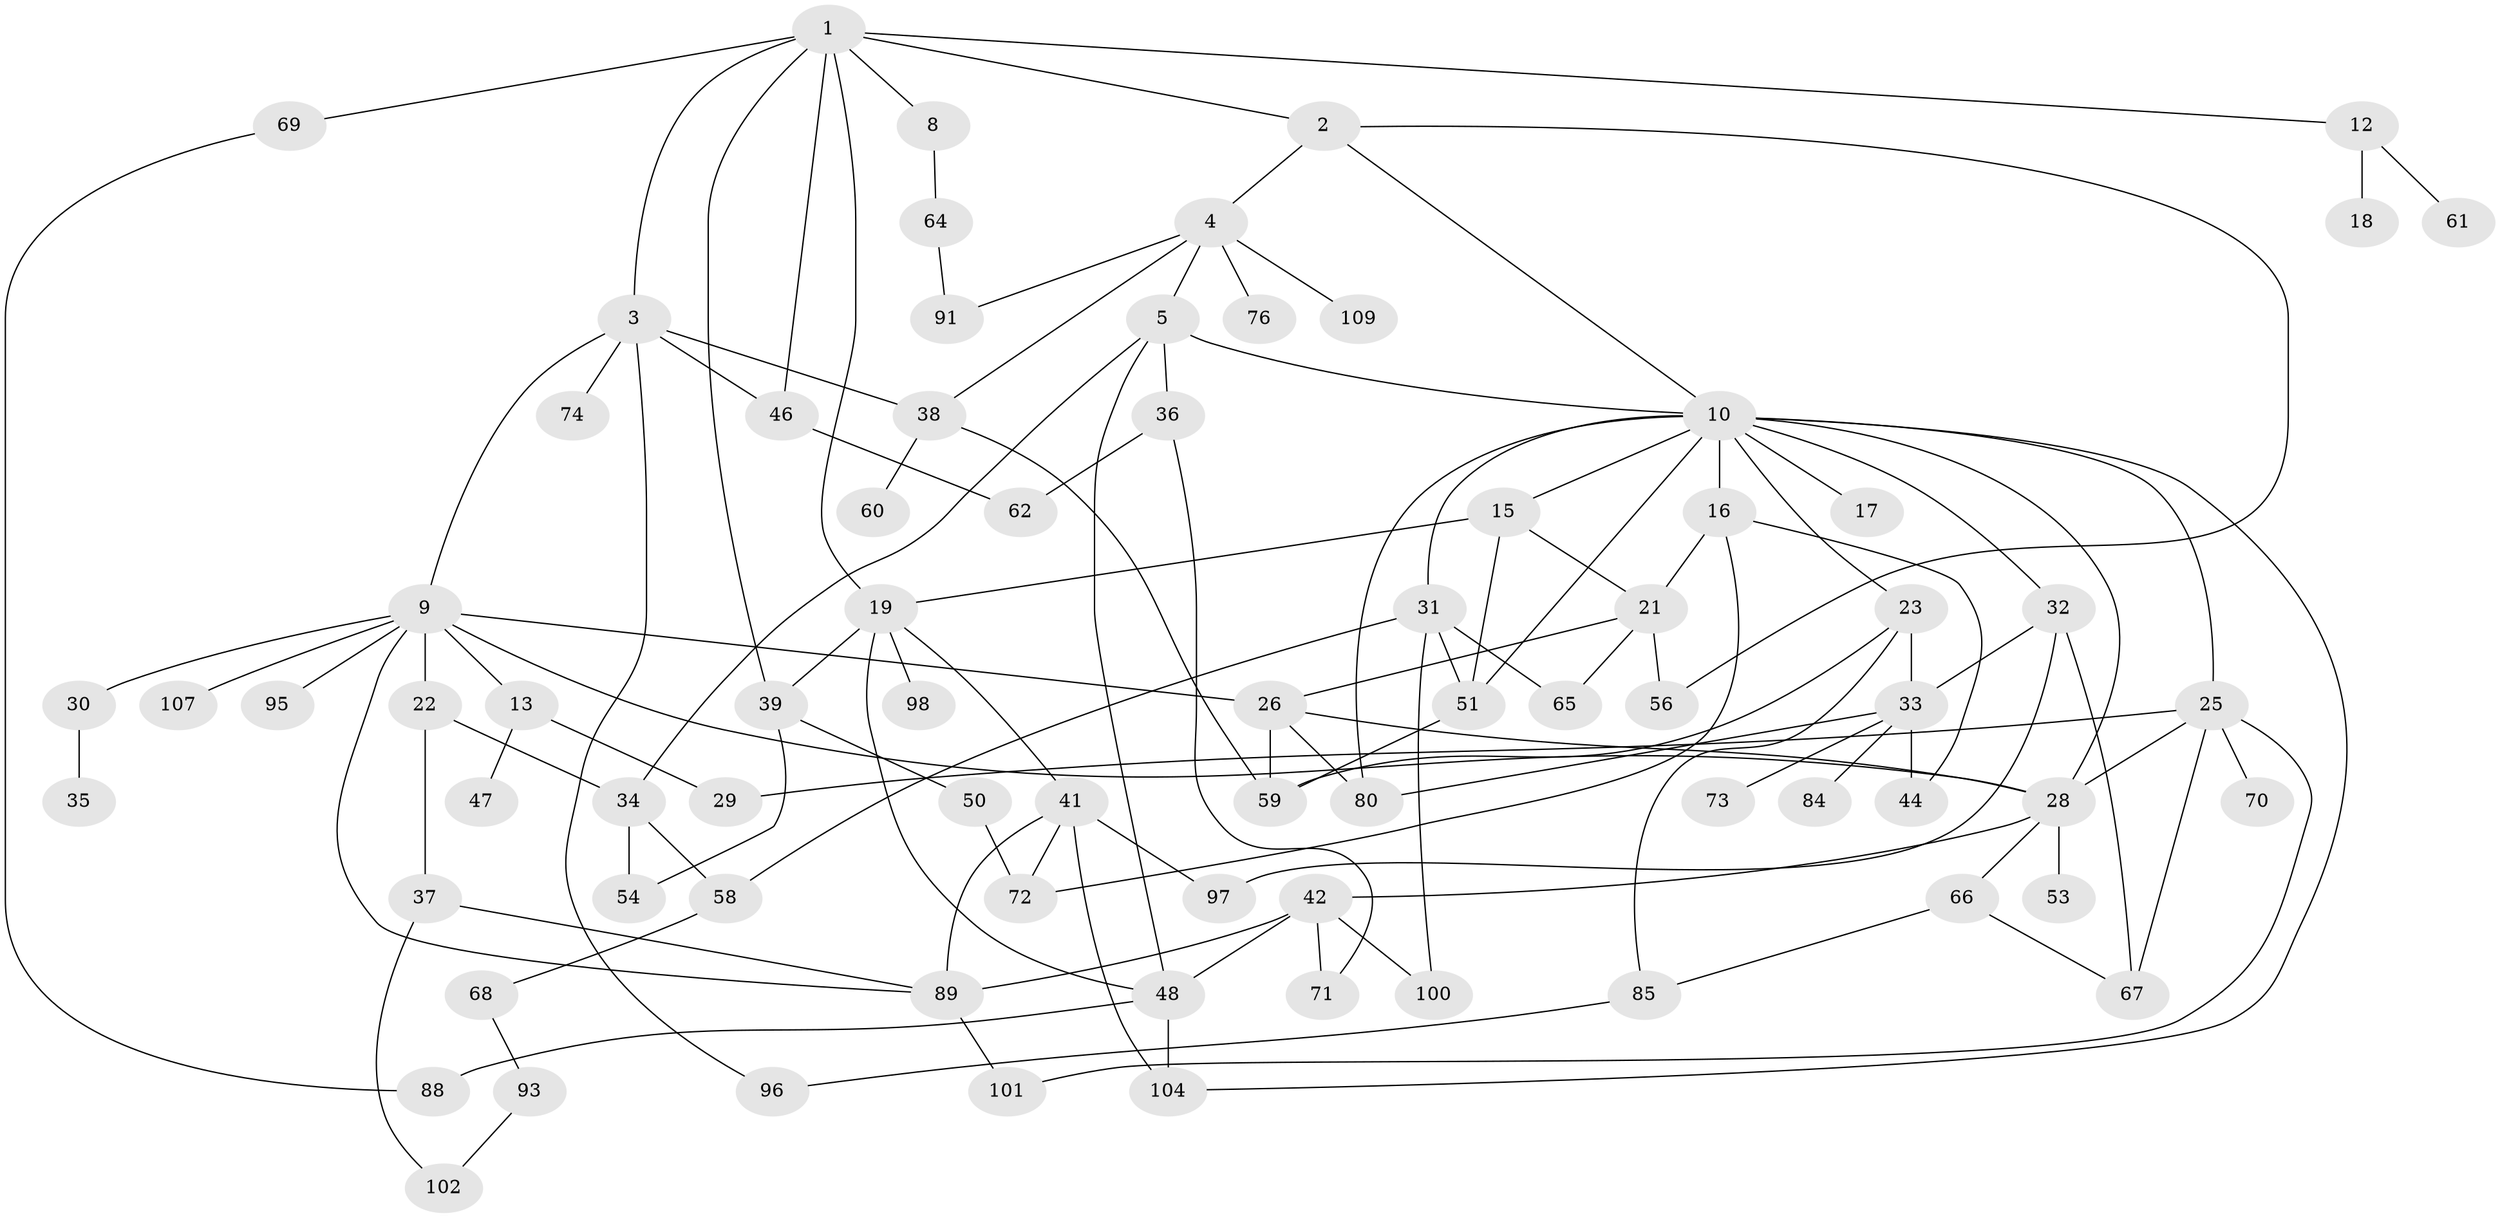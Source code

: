 // Generated by graph-tools (version 1.1) at 2025/23/03/03/25 07:23:32]
// undirected, 77 vertices, 122 edges
graph export_dot {
graph [start="1"]
  node [color=gray90,style=filled];
  1 [super="+7"];
  2 [super="+14"];
  3 [super="+57"];
  4 [super="+11"];
  5 [super="+6"];
  8 [super="+24"];
  9 [super="+45"];
  10 [super="+55"];
  12;
  13 [super="+105"];
  15 [super="+27"];
  16 [super="+103"];
  17;
  18 [super="+20"];
  19 [super="+94"];
  21 [super="+108"];
  22;
  23;
  25 [super="+90"];
  26 [super="+63"];
  28 [super="+77"];
  29;
  30;
  31 [super="+49"];
  32;
  33 [super="+43"];
  34 [super="+52"];
  35;
  36 [super="+106"];
  37;
  38 [super="+40"];
  39 [super="+81"];
  41 [super="+82"];
  42 [super="+83"];
  44;
  46;
  47;
  48 [super="+75"];
  50;
  51 [super="+86"];
  53;
  54;
  56;
  58;
  59;
  60;
  61;
  62;
  64 [super="+78"];
  65;
  66 [super="+92"];
  67;
  68;
  69;
  70;
  71;
  72 [super="+79"];
  73;
  74;
  76;
  80;
  84 [super="+99"];
  85 [super="+87"];
  88;
  89 [super="+112"];
  91;
  93;
  95;
  96;
  97 [super="+110"];
  98;
  100;
  101;
  102;
  104 [super="+111"];
  107;
  109;
  1 -- 2;
  1 -- 3;
  1 -- 8;
  1 -- 39;
  1 -- 46;
  1 -- 69;
  1 -- 19;
  1 -- 12;
  2 -- 4;
  2 -- 10;
  2 -- 56;
  3 -- 9;
  3 -- 74;
  3 -- 38;
  3 -- 96;
  3 -- 46;
  4 -- 5;
  4 -- 76;
  4 -- 91;
  4 -- 109;
  4 -- 38;
  5 -- 10;
  5 -- 36 [weight=2];
  5 -- 48;
  5 -- 34;
  8 -- 64;
  9 -- 13;
  9 -- 22;
  9 -- 26;
  9 -- 30;
  9 -- 95;
  9 -- 107;
  9 -- 28;
  9 -- 89;
  10 -- 15;
  10 -- 16;
  10 -- 17;
  10 -- 23;
  10 -- 25;
  10 -- 31;
  10 -- 32;
  10 -- 51;
  10 -- 80;
  10 -- 104;
  10 -- 28;
  12 -- 18;
  12 -- 61;
  13 -- 29;
  13 -- 47;
  15 -- 19;
  15 -- 51;
  15 -- 21;
  16 -- 21;
  16 -- 72;
  16 -- 44;
  19 -- 41;
  19 -- 98;
  19 -- 48;
  19 -- 39;
  21 -- 56;
  21 -- 65;
  21 -- 26;
  22 -- 34;
  22 -- 37;
  23 -- 59;
  23 -- 85;
  23 -- 33;
  25 -- 28;
  25 -- 67;
  25 -- 70;
  25 -- 101;
  25 -- 29;
  26 -- 80;
  26 -- 59;
  26 -- 28;
  28 -- 42;
  28 -- 53;
  28 -- 66;
  30 -- 35;
  31 -- 65;
  31 -- 51;
  31 -- 100;
  31 -- 58;
  32 -- 33;
  32 -- 97;
  32 -- 67;
  33 -- 44;
  33 -- 73;
  33 -- 84;
  33 -- 80;
  34 -- 54;
  34 -- 58;
  36 -- 71;
  36 -- 62;
  37 -- 89;
  37 -- 102;
  38 -- 60;
  38 -- 59;
  39 -- 50;
  39 -- 54;
  41 -- 89;
  41 -- 104;
  41 -- 72;
  41 -- 97;
  42 -- 48;
  42 -- 100;
  42 -- 71;
  42 -- 89;
  46 -- 62;
  48 -- 88;
  48 -- 104;
  50 -- 72;
  51 -- 59;
  58 -- 68;
  64 -- 91;
  66 -- 85;
  66 -- 67;
  68 -- 93;
  69 -- 88;
  85 -- 96;
  89 -- 101;
  93 -- 102;
}
